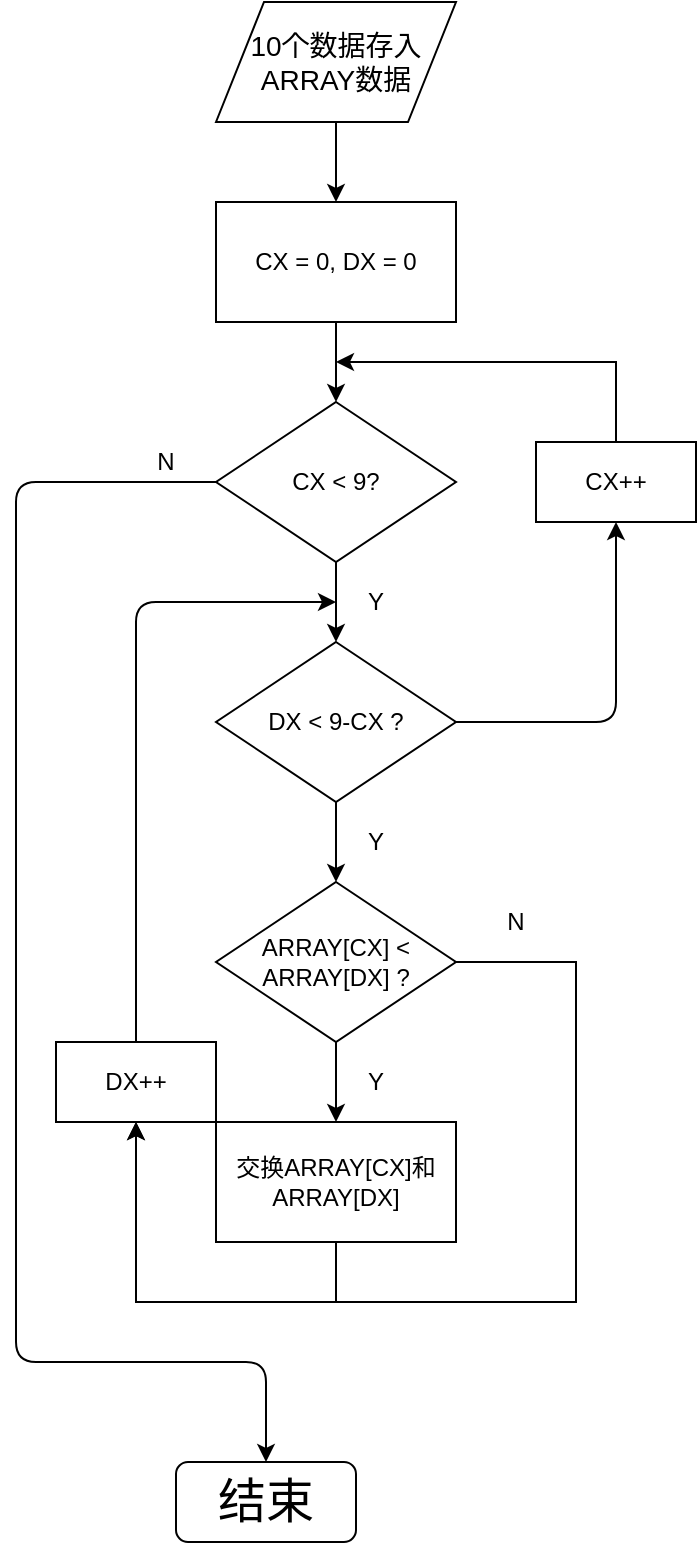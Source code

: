 <mxfile version="13.3.9" type="device"><diagram id="C5RBs43oDa-KdzZeNtuy" name="Page-1"><mxGraphModel dx="509" dy="591" grid="1" gridSize="10" guides="1" tooltips="1" connect="1" arrows="1" fold="1" page="1" pageScale="1" pageWidth="827" pageHeight="1169" math="0" shadow="0"><root><mxCell id="WIyWlLk6GJQsqaUBKTNV-0"/><mxCell id="WIyWlLk6GJQsqaUBKTNV-1" parent="WIyWlLk6GJQsqaUBKTNV-0"/><mxCell id="5qmnSASgLC1STdcr10RO-0" value="&lt;font style=&quot;font-size: 14px&quot;&gt;10个数据存入&lt;br&gt;ARRAY数据&lt;/font&gt;" style="shape=parallelogram;perimeter=parallelogramPerimeter;whiteSpace=wrap;html=1;" vertex="1" parent="WIyWlLk6GJQsqaUBKTNV-1"><mxGeometry x="120" y="80" width="120" height="60" as="geometry"/></mxCell><mxCell id="5qmnSASgLC1STdcr10RO-1" value="CX = 0, DX = 0" style="rounded=0;whiteSpace=wrap;html=1;" vertex="1" parent="WIyWlLk6GJQsqaUBKTNV-1"><mxGeometry x="120" y="180" width="120" height="60" as="geometry"/></mxCell><mxCell id="5qmnSASgLC1STdcr10RO-2" value="" style="endArrow=classic;html=1;exitX=0.5;exitY=1;exitDx=0;exitDy=0;entryX=0.5;entryY=0;entryDx=0;entryDy=0;" edge="1" parent="WIyWlLk6GJQsqaUBKTNV-1" source="5qmnSASgLC1STdcr10RO-0" target="5qmnSASgLC1STdcr10RO-1"><mxGeometry width="50" height="50" relative="1" as="geometry"><mxPoint x="60" y="160" as="sourcePoint"/><mxPoint x="110" y="110" as="targetPoint"/></mxGeometry></mxCell><mxCell id="5qmnSASgLC1STdcr10RO-3" value="CX &amp;lt; 9?" style="rhombus;whiteSpace=wrap;html=1;" vertex="1" parent="WIyWlLk6GJQsqaUBKTNV-1"><mxGeometry x="120" y="280" width="120" height="80" as="geometry"/></mxCell><mxCell id="5qmnSASgLC1STdcr10RO-4" value="" style="endArrow=classic;html=1;exitX=0.5;exitY=1;exitDx=0;exitDy=0;entryX=0.5;entryY=0;entryDx=0;entryDy=0;" edge="1" parent="WIyWlLk6GJQsqaUBKTNV-1" source="5qmnSASgLC1STdcr10RO-1" target="5qmnSASgLC1STdcr10RO-3"><mxGeometry width="50" height="50" relative="1" as="geometry"><mxPoint x="270" y="270" as="sourcePoint"/><mxPoint x="320" y="220" as="targetPoint"/></mxGeometry></mxCell><mxCell id="5qmnSASgLC1STdcr10RO-5" value="" style="endArrow=classic;html=1;exitX=0.5;exitY=1;exitDx=0;exitDy=0;entryX=0.5;entryY=0;entryDx=0;entryDy=0;" edge="1" parent="WIyWlLk6GJQsqaUBKTNV-1" source="5qmnSASgLC1STdcr10RO-3" target="5qmnSASgLC1STdcr10RO-9"><mxGeometry width="50" height="50" relative="1" as="geometry"><mxPoint x="190" y="440" as="sourcePoint"/><mxPoint x="180" y="400" as="targetPoint"/></mxGeometry></mxCell><mxCell id="5qmnSASgLC1STdcr10RO-6" value="Y" style="text;html=1;strokeColor=none;fillColor=none;align=center;verticalAlign=middle;whiteSpace=wrap;rounded=0;" vertex="1" parent="WIyWlLk6GJQsqaUBKTNV-1"><mxGeometry x="180" y="370" width="40" height="20" as="geometry"/></mxCell><mxCell id="5qmnSASgLC1STdcr10RO-7" value="" style="endArrow=classic;html=1;exitX=0;exitY=0.5;exitDx=0;exitDy=0;entryX=0.5;entryY=0;entryDx=0;entryDy=0;" edge="1" parent="WIyWlLk6GJQsqaUBKTNV-1" source="5qmnSASgLC1STdcr10RO-3" target="5qmnSASgLC1STdcr10RO-29"><mxGeometry width="50" height="50" relative="1" as="geometry"><mxPoint x="10" y="380" as="sourcePoint"/><mxPoint x="140" y="820" as="targetPoint"/><Array as="points"><mxPoint x="20" y="320"/><mxPoint x="20" y="420"/><mxPoint x="20" y="760"/><mxPoint x="90" y="760"/><mxPoint x="145" y="760"/></Array></mxGeometry></mxCell><mxCell id="5qmnSASgLC1STdcr10RO-8" value="N" style="text;html=1;strokeColor=none;fillColor=none;align=center;verticalAlign=middle;whiteSpace=wrap;rounded=0;" vertex="1" parent="WIyWlLk6GJQsqaUBKTNV-1"><mxGeometry x="80" y="300" width="30" height="20" as="geometry"/></mxCell><mxCell id="5qmnSASgLC1STdcr10RO-15" value="" style="edgeStyle=orthogonalEdgeStyle;rounded=0;orthogonalLoop=1;jettySize=auto;html=1;entryX=0.5;entryY=0;entryDx=0;entryDy=0;" edge="1" parent="WIyWlLk6GJQsqaUBKTNV-1" source="5qmnSASgLC1STdcr10RO-9" target="5qmnSASgLC1STdcr10RO-17"><mxGeometry relative="1" as="geometry"><mxPoint x="180" y="520" as="targetPoint"/></mxGeometry></mxCell><mxCell id="5qmnSASgLC1STdcr10RO-9" value="DX &amp;lt; 9-CX ?" style="rhombus;whiteSpace=wrap;html=1;" vertex="1" parent="WIyWlLk6GJQsqaUBKTNV-1"><mxGeometry x="120" y="400" width="120" height="80" as="geometry"/></mxCell><mxCell id="5qmnSASgLC1STdcr10RO-10" value="" style="endArrow=classic;html=1;exitX=1;exitY=0.5;exitDx=0;exitDy=0;entryX=0.5;entryY=1;entryDx=0;entryDy=0;" edge="1" parent="WIyWlLk6GJQsqaUBKTNV-1" source="5qmnSASgLC1STdcr10RO-9" target="5qmnSASgLC1STdcr10RO-11"><mxGeometry width="50" height="50" relative="1" as="geometry"><mxPoint x="290" y="460" as="sourcePoint"/><mxPoint x="320" y="320" as="targetPoint"/><Array as="points"><mxPoint x="320" y="440"/></Array></mxGeometry></mxCell><mxCell id="5qmnSASgLC1STdcr10RO-13" value="" style="edgeStyle=orthogonalEdgeStyle;rounded=0;orthogonalLoop=1;jettySize=auto;html=1;" edge="1" parent="WIyWlLk6GJQsqaUBKTNV-1" source="5qmnSASgLC1STdcr10RO-11"><mxGeometry relative="1" as="geometry"><mxPoint x="180" y="260" as="targetPoint"/><Array as="points"><mxPoint x="320" y="260"/></Array></mxGeometry></mxCell><mxCell id="5qmnSASgLC1STdcr10RO-11" value="CX++" style="rounded=0;whiteSpace=wrap;html=1;" vertex="1" parent="WIyWlLk6GJQsqaUBKTNV-1"><mxGeometry x="280" y="300" width="80" height="40" as="geometry"/></mxCell><mxCell id="5qmnSASgLC1STdcr10RO-16" value="Y" style="text;html=1;strokeColor=none;fillColor=none;align=center;verticalAlign=middle;whiteSpace=wrap;rounded=0;" vertex="1" parent="WIyWlLk6GJQsqaUBKTNV-1"><mxGeometry x="180" y="490" width="40" height="20" as="geometry"/></mxCell><mxCell id="5qmnSASgLC1STdcr10RO-19" value="" style="edgeStyle=orthogonalEdgeStyle;rounded=0;orthogonalLoop=1;jettySize=auto;html=1;" edge="1" parent="WIyWlLk6GJQsqaUBKTNV-1" source="5qmnSASgLC1STdcr10RO-17"><mxGeometry relative="1" as="geometry"><mxPoint x="80" y="640" as="targetPoint"/><Array as="points"><mxPoint x="300" y="560"/><mxPoint x="300" y="730"/></Array></mxGeometry></mxCell><mxCell id="5qmnSASgLC1STdcr10RO-21" value="" style="edgeStyle=orthogonalEdgeStyle;rounded=0;orthogonalLoop=1;jettySize=auto;html=1;entryX=0.5;entryY=0;entryDx=0;entryDy=0;" edge="1" parent="WIyWlLk6GJQsqaUBKTNV-1" source="5qmnSASgLC1STdcr10RO-17" target="5qmnSASgLC1STdcr10RO-23"><mxGeometry relative="1" as="geometry"><mxPoint x="180" y="680" as="targetPoint"/></mxGeometry></mxCell><mxCell id="5qmnSASgLC1STdcr10RO-17" value="ARRAY[CX] &amp;lt; ARRAY[DX] ?" style="rhombus;whiteSpace=wrap;html=1;" vertex="1" parent="WIyWlLk6GJQsqaUBKTNV-1"><mxGeometry x="120" y="520" width="120" height="80" as="geometry"/></mxCell><mxCell id="5qmnSASgLC1STdcr10RO-22" value="Y" style="text;html=1;strokeColor=none;fillColor=none;align=center;verticalAlign=middle;whiteSpace=wrap;rounded=0;" vertex="1" parent="WIyWlLk6GJQsqaUBKTNV-1"><mxGeometry x="180" y="610" width="40" height="20" as="geometry"/></mxCell><mxCell id="5qmnSASgLC1STdcr10RO-25" value="" style="edgeStyle=orthogonalEdgeStyle;rounded=0;orthogonalLoop=1;jettySize=auto;html=1;entryX=0.5;entryY=1;entryDx=0;entryDy=0;" edge="1" parent="WIyWlLk6GJQsqaUBKTNV-1" source="5qmnSASgLC1STdcr10RO-23" target="5qmnSASgLC1STdcr10RO-26"><mxGeometry relative="1" as="geometry"><mxPoint x="80" y="640" as="targetPoint"/><Array as="points"><mxPoint x="180" y="730"/><mxPoint x="80" y="730"/></Array></mxGeometry></mxCell><mxCell id="5qmnSASgLC1STdcr10RO-23" value="交换ARRAY[CX]和ARRAY[DX]" style="rounded=0;whiteSpace=wrap;html=1;" vertex="1" parent="WIyWlLk6GJQsqaUBKTNV-1"><mxGeometry x="120" y="640" width="120" height="60" as="geometry"/></mxCell><mxCell id="5qmnSASgLC1STdcr10RO-26" value="DX++" style="rounded=0;whiteSpace=wrap;html=1;" vertex="1" parent="WIyWlLk6GJQsqaUBKTNV-1"><mxGeometry x="40" y="600" width="80" height="40" as="geometry"/></mxCell><mxCell id="5qmnSASgLC1STdcr10RO-28" value="" style="endArrow=classic;html=1;exitX=0.5;exitY=0;exitDx=0;exitDy=0;entryX=0;entryY=0.5;entryDx=0;entryDy=0;" edge="1" parent="WIyWlLk6GJQsqaUBKTNV-1" source="5qmnSASgLC1STdcr10RO-26" target="5qmnSASgLC1STdcr10RO-6"><mxGeometry width="50" height="50" relative="1" as="geometry"><mxPoint x="60" y="570" as="sourcePoint"/><mxPoint x="80" y="380" as="targetPoint"/><Array as="points"><mxPoint x="80" y="380"/></Array></mxGeometry></mxCell><mxCell id="5qmnSASgLC1STdcr10RO-29" value="&lt;font style=&quot;font-size: 24px&quot;&gt;结束&lt;/font&gt;" style="rounded=1;whiteSpace=wrap;html=1;" vertex="1" parent="WIyWlLk6GJQsqaUBKTNV-1"><mxGeometry x="100" y="810" width="90" height="40" as="geometry"/></mxCell><mxCell id="5qmnSASgLC1STdcr10RO-31" value="N" style="text;html=1;strokeColor=none;fillColor=none;align=center;verticalAlign=middle;whiteSpace=wrap;rounded=0;" vertex="1" parent="WIyWlLk6GJQsqaUBKTNV-1"><mxGeometry x="250" y="530" width="40" height="20" as="geometry"/></mxCell></root></mxGraphModel></diagram></mxfile>